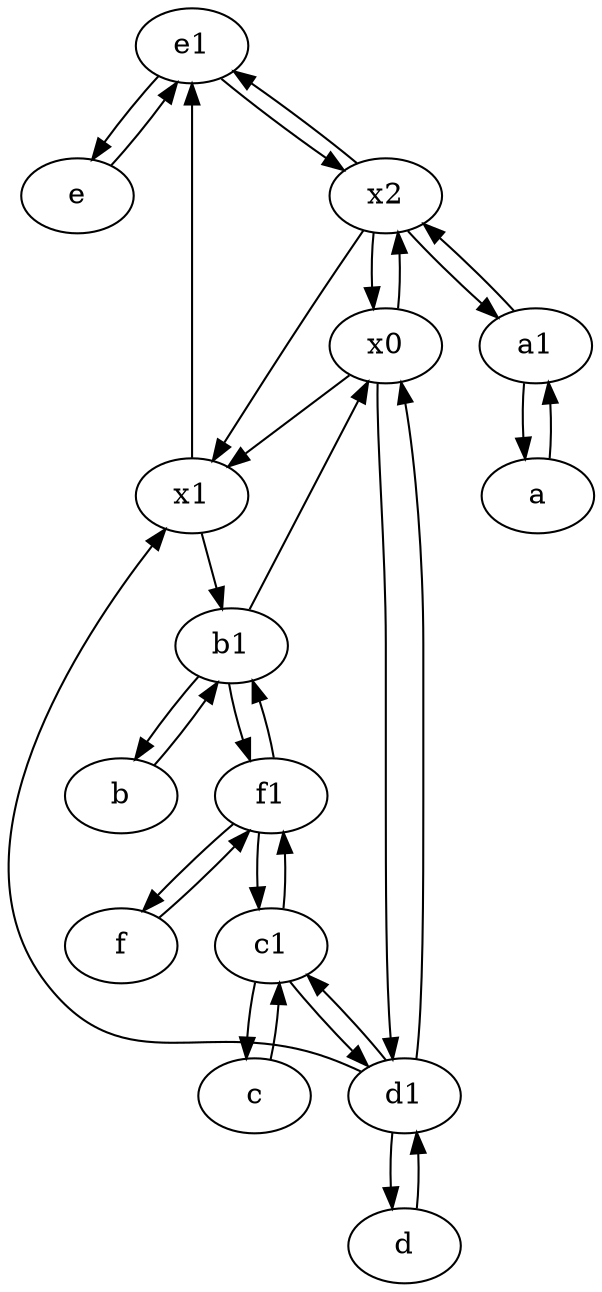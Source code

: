 digraph  {
	e1 [pos="25,45!"];
	a1 [pos="40,15!"];
	x1;
	d1 [pos="25,30!"];
	f [pos="15,45!"];
	d [pos="20,30!"];
	e [pos="30,50!"];
	f1;
	b [pos="50,20!"];
	c [pos="20,10!"];
	b1 [pos="45,20!"];
	a [pos="40,10!"];
	c1 [pos="30,15!"];
	x0;
	x2;
	d -> d1;
	x2 -> e1;
	b1 -> f1;
	x0 -> d1;
	d1 -> x0;
	a -> a1;
	e -> e1;
	f1 -> c1;
	b1 -> b;
	x0 -> x2;
	x1 -> b1;
	x1 -> e1;
	a1 -> x2;
	d1 -> x1;
	d1 -> d;
	c1 -> c;
	b -> b1;
	d1 -> c1;
	f1 -> f;
	x2 -> x1;
	c -> c1;
	b1 -> x0;
	c1 -> f1;
	a1 -> a;
	x0 -> x1;
	c1 -> d1;
	f1 -> b1;
	x2 -> a1;
	x2 -> x0;
	e1 -> e;
	e1 -> x2;
	f -> f1;

	}